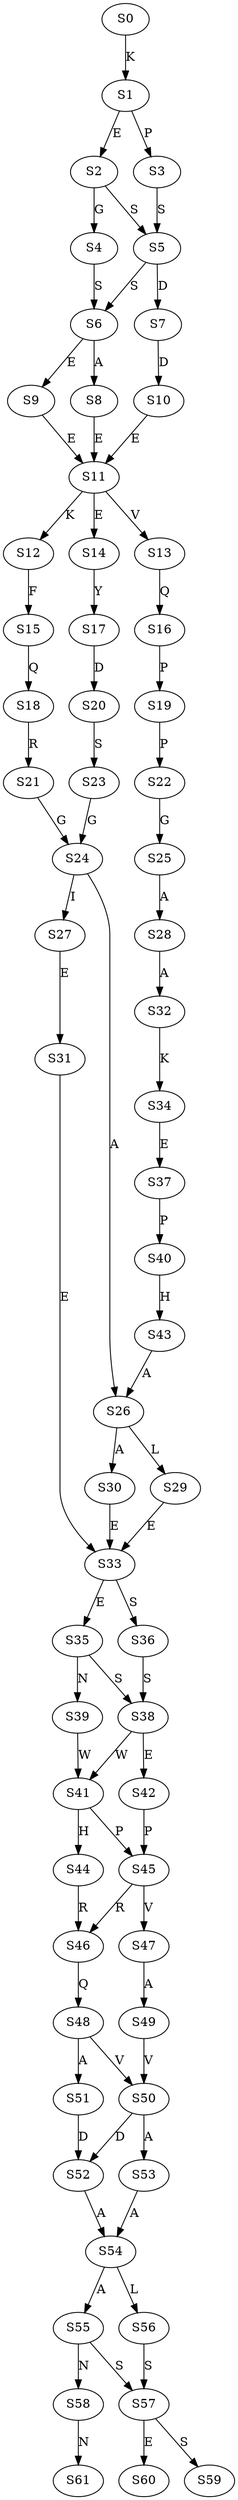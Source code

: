 strict digraph  {
	S0 -> S1 [ label = K ];
	S1 -> S2 [ label = E ];
	S1 -> S3 [ label = P ];
	S2 -> S4 [ label = G ];
	S2 -> S5 [ label = S ];
	S3 -> S5 [ label = S ];
	S4 -> S6 [ label = S ];
	S5 -> S7 [ label = D ];
	S5 -> S6 [ label = S ];
	S6 -> S8 [ label = A ];
	S6 -> S9 [ label = E ];
	S7 -> S10 [ label = D ];
	S8 -> S11 [ label = E ];
	S9 -> S11 [ label = E ];
	S10 -> S11 [ label = E ];
	S11 -> S12 [ label = K ];
	S11 -> S13 [ label = V ];
	S11 -> S14 [ label = E ];
	S12 -> S15 [ label = F ];
	S13 -> S16 [ label = Q ];
	S14 -> S17 [ label = Y ];
	S15 -> S18 [ label = Q ];
	S16 -> S19 [ label = P ];
	S17 -> S20 [ label = D ];
	S18 -> S21 [ label = R ];
	S19 -> S22 [ label = P ];
	S20 -> S23 [ label = S ];
	S21 -> S24 [ label = G ];
	S22 -> S25 [ label = G ];
	S23 -> S24 [ label = G ];
	S24 -> S26 [ label = A ];
	S24 -> S27 [ label = I ];
	S25 -> S28 [ label = A ];
	S26 -> S29 [ label = L ];
	S26 -> S30 [ label = A ];
	S27 -> S31 [ label = E ];
	S28 -> S32 [ label = A ];
	S29 -> S33 [ label = E ];
	S30 -> S33 [ label = E ];
	S31 -> S33 [ label = E ];
	S32 -> S34 [ label = K ];
	S33 -> S35 [ label = E ];
	S33 -> S36 [ label = S ];
	S34 -> S37 [ label = E ];
	S35 -> S38 [ label = S ];
	S35 -> S39 [ label = N ];
	S36 -> S38 [ label = S ];
	S37 -> S40 [ label = P ];
	S38 -> S41 [ label = W ];
	S38 -> S42 [ label = E ];
	S39 -> S41 [ label = W ];
	S40 -> S43 [ label = H ];
	S41 -> S44 [ label = H ];
	S41 -> S45 [ label = P ];
	S42 -> S45 [ label = P ];
	S43 -> S26 [ label = A ];
	S44 -> S46 [ label = R ];
	S45 -> S47 [ label = V ];
	S45 -> S46 [ label = R ];
	S46 -> S48 [ label = Q ];
	S47 -> S49 [ label = A ];
	S48 -> S50 [ label = V ];
	S48 -> S51 [ label = A ];
	S49 -> S50 [ label = V ];
	S50 -> S52 [ label = D ];
	S50 -> S53 [ label = A ];
	S51 -> S52 [ label = D ];
	S52 -> S54 [ label = A ];
	S53 -> S54 [ label = A ];
	S54 -> S55 [ label = A ];
	S54 -> S56 [ label = L ];
	S55 -> S57 [ label = S ];
	S55 -> S58 [ label = N ];
	S56 -> S57 [ label = S ];
	S57 -> S59 [ label = S ];
	S57 -> S60 [ label = E ];
	S58 -> S61 [ label = N ];
}
